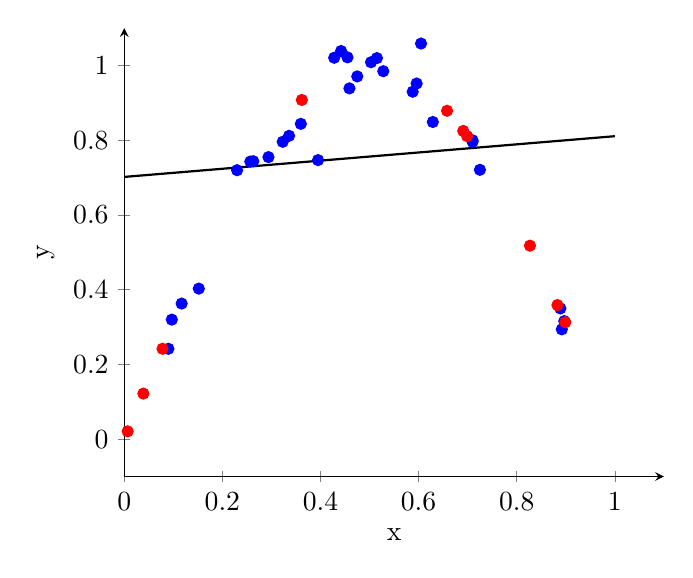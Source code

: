 \begin{tikzpicture}
  \begin{axis}[
      samples=200,
      domain=0:1,
      axis x line=bottom,
      axis y line=left,
      ymin = -0.1,
      ymax = 1.1,
      xmin = 0,
      xmax = 1.1,
      xlabel=x,
      ylabel=y
    ]
    
    \pgfmathsetseed{1}

\addplot[blue, only marks, mark=*] plot coordinates {
(0.09, 0.242)
(0.097, 0.32)
(0.117, 0.363)
(0.152, 0.403)
(0.23, 0.72)
(0.257, 0.743)
(0.263, 0.744)
(0.294, 0.755)
(0.323, 0.796)
(0.336, 0.812)
(0.36, 0.844)
(0.395, 0.747)
(0.428, 1.021)
(0.442, 1.039)
(0.455, 1.022)
(0.459, 0.939)
(0.475, 0.971)
(0.503, 1.009)
(0.515, 1.02)
(0.528, 0.985)
(0.588, 0.93)
(0.596, 0.952)
(0.605, 1.059)
(0.629, 0.849)
(0.71, 0.8)
(0.71, 0.796)
(0.725, 0.721)
(0.889, 0.35)
(0.892, 0.294)
(0.897, 0.316)};

\addplot[red, only marks, mark=*] plot coordinates {
(0.007, 0.021)
(0.039, 0.122)
(0.078, 0.242)
(0.362, 0.908)
(0.658, 0.879)
(0.691, 0.825)
(0.699, 0.811)
(0.827, 0.518)
(0.883, 0.359)
(0.899, 0.313)};

\addplot[black, thick, no marks] {0.702 + 0.109 * x};

 \end{axis}
\end{tikzpicture}

%http://scikit-learn.org/stable/auto_examples/model_selection/plot_underfitting_overfitting.html